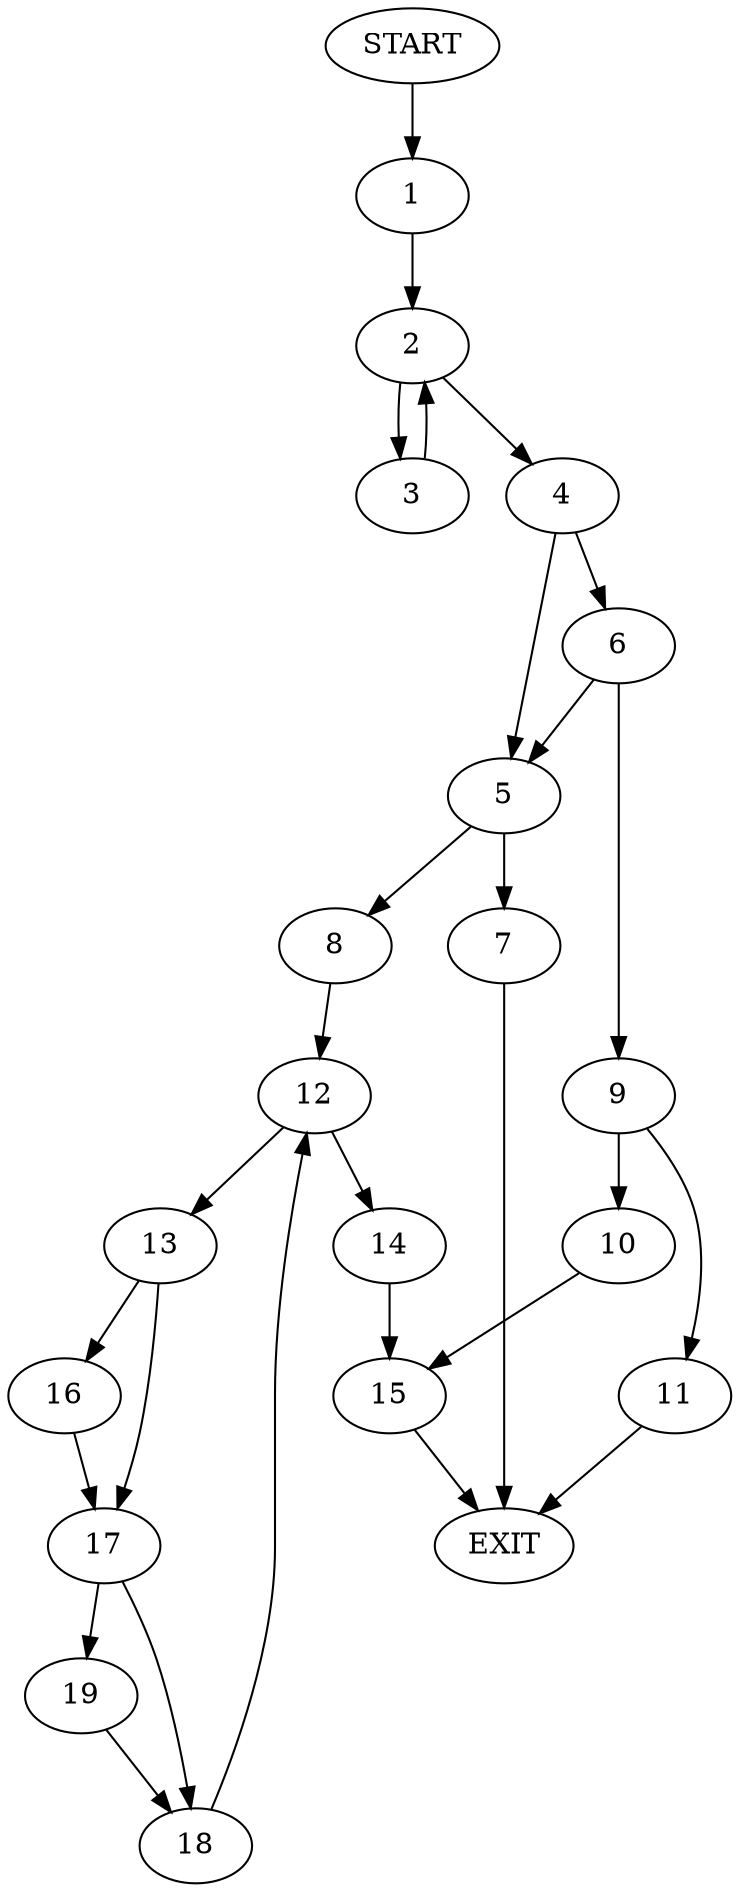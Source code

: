 digraph {
0 [label="START"]
20 [label="EXIT"]
0 -> 1
1 -> 2
2 -> 3
2 -> 4
3 -> 2
4 -> 5
4 -> 6
5 -> 7
5 -> 8
6 -> 5
6 -> 9
9 -> 10
9 -> 11
7 -> 20
8 -> 12
12 -> 13
12 -> 14
14 -> 15
13 -> 16
13 -> 17
16 -> 17
17 -> 18
17 -> 19
19 -> 18
18 -> 12
15 -> 20
11 -> 20
10 -> 15
}
